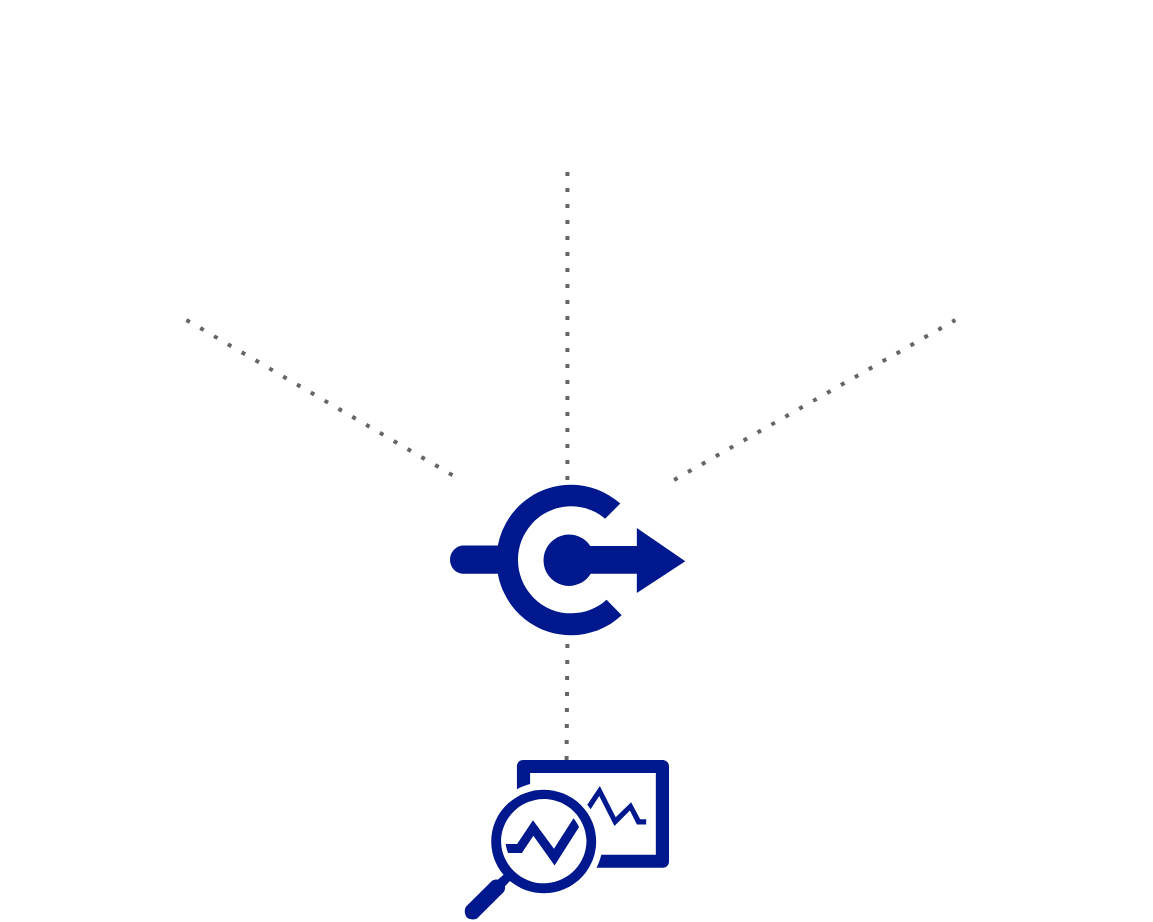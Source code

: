 <mxfile version="16.5.6"><diagram id="bSV-duCxRNtaex6j3KHZ" name="Page-1"><mxGraphModel dx="945" dy="565" grid="1" gridSize="10" guides="1" tooltips="1" connect="1" arrows="1" fold="1" page="1" pageScale="1" pageWidth="827" pageHeight="1169" math="0" shadow="0"><root><mxCell id="0"/><mxCell id="1" parent="0"/><mxCell id="GLP-U17caBRApezwp0rv-1" value="" style="shape=image;imageAspect=0;aspect=fixed;verticalLabelPosition=bottom;verticalAlign=top;image=https://scala-slick.org/resources/images/slick-logo.png;" parent="1" vertex="1"><mxGeometry x="130" y="200" width="186.4" height="80" as="geometry"/></mxCell><mxCell id="GLP-U17caBRApezwp0rv-2" value="" style="shape=image;imageAspect=0;aspect=fixed;verticalLabelPosition=bottom;verticalAlign=top;image=https://akka.io/resources/images/akka_full_color.svg;" parent="1" vertex="1"><mxGeometry x="510" y="200" width="195.31" height="80" as="geometry"/></mxCell><mxCell id="GLP-U17caBRApezwp0rv-3" value="" style="shape=image;imageAspect=0;aspect=fixed;verticalLabelPosition=bottom;verticalAlign=top;image=https://www.scala-lang.org/resources/img/frontpage/scala-spiral.png;" parent="1" vertex="1"><mxGeometry x="389" y="120" width="49.43" height="80" as="geometry"/></mxCell><mxCell id="GLP-U17caBRApezwp0rv-6" value="" style="endArrow=none;dashed=1;html=1;dashPattern=1 3;strokeWidth=2;rounded=0;exitX=0.5;exitY=1;exitDx=0;exitDy=0;entryX=0.25;entryY=0;entryDx=0;entryDy=0;fillColor=#f5f5f5;strokeColor=#666666;targetPerimeterSpacing=10;" parent="1" source="GLP-U17caBRApezwp0rv-1" edge="1"><mxGeometry width="50" height="50" relative="1" as="geometry"><mxPoint x="390" y="610" as="sourcePoint"/><mxPoint x="360.382" y="360" as="targetPoint"/></mxGeometry></mxCell><mxCell id="GLP-U17caBRApezwp0rv-7" value="" style="endArrow=none;dashed=1;html=1;dashPattern=1 3;strokeWidth=2;rounded=0;exitX=0.75;exitY=0;exitDx=0;exitDy=0;entryX=0.5;entryY=1;entryDx=0;entryDy=0;fillColor=#f5f5f5;strokeColor=#666666;" parent="1" target="GLP-U17caBRApezwp0rv-2" edge="1"><mxGeometry width="50" height="50" relative="1" as="geometry"><mxPoint x="467.047" y="360" as="sourcePoint"/><mxPoint x="440" y="560" as="targetPoint"/></mxGeometry></mxCell><mxCell id="GLP-U17caBRApezwp0rv-8" value="" style="endArrow=none;dashed=1;html=1;dashPattern=1 3;strokeWidth=2;rounded=0;exitX=0.5;exitY=0;exitDx=0;exitDy=0;entryX=0.5;entryY=1;entryDx=0;entryDy=0;endSize=16;fillColor=#f5f5f5;strokeColor=#666666;" parent="1" target="GLP-U17caBRApezwp0rv-3" edge="1"><mxGeometry width="50" height="50" relative="1" as="geometry"><mxPoint x="413.71" y="360" as="sourcePoint"/><mxPoint x="410" y="260" as="targetPoint"/></mxGeometry></mxCell><mxCell id="GLP-U17caBRApezwp0rv-10" value="" style="endArrow=none;dashed=1;html=1;dashPattern=1 3;strokeWidth=2;rounded=0;exitX=0.5;exitY=0;exitDx=0;exitDy=0;entryX=0.5;entryY=1;entryDx=0;entryDy=0;fillColor=#f5f5f5;strokeColor=#666666;exitPerimeter=0;" parent="1" source="f87WmP2mZcQfCpbUgM6c-7" edge="1"><mxGeometry width="50" height="50" relative="1" as="geometry"><mxPoint x="413.195" y="505" as="sourcePoint"/><mxPoint x="413.71" y="440" as="targetPoint"/></mxGeometry></mxCell><mxCell id="f87WmP2mZcQfCpbUgM6c-7" value="" style="sketch=0;aspect=fixed;pointerEvents=1;shadow=0;dashed=0;html=1;strokeColor=none;labelPosition=center;verticalLabelPosition=bottom;verticalAlign=top;align=center;fillColor=#00188D;shape=mxgraph.mscae.enterprise.monitor_running_apps" vertex="1" parent="1"><mxGeometry x="362" y="500" width="102.56" height="80" as="geometry"/></mxCell><mxCell id="f87WmP2mZcQfCpbUgM6c-8" value="" style="sketch=0;aspect=fixed;pointerEvents=1;shadow=0;dashed=0;html=1;strokeColor=none;labelPosition=center;verticalLabelPosition=bottom;verticalAlign=top;align=center;fillColor=#00188D;shape=mxgraph.mscae.enterprise.connectors" vertex="1" parent="1"><mxGeometry x="355" y="360" width="117.65" height="80" as="geometry"/></mxCell></root></mxGraphModel></diagram></mxfile>